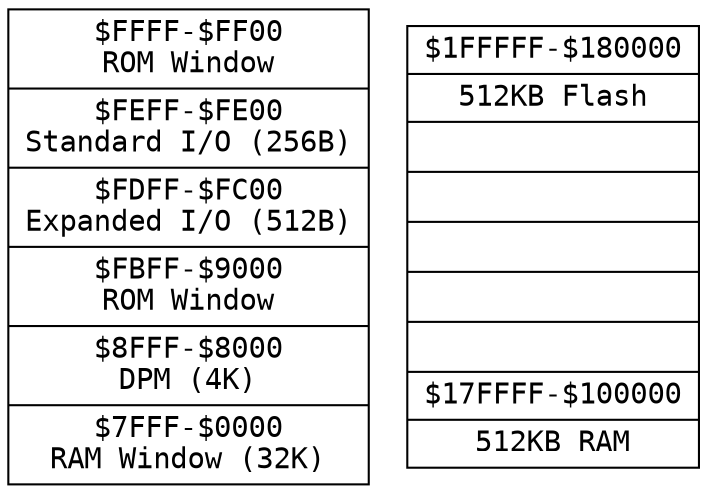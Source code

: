 digraph memory_map {
    rankdir=TB;
    node [shape=record, fontname="monospace"];
    
    subgraph cluster_segment0 {
        label="Segment 0 (A20=0)\n(16 shadows $000000-$0FFFFF)";
        style=dashed;
        
        seg0 [label="{$FFFF-$FF00\nROM Window|$FEFF-$FE00\nStandard I/O (256B)|$FDFF-$FC00\nExpanded I/O (512B)|$FBFF-$9000\nROM Window|$8FFF-$8000\nDPM (4K)|$7FFF-$0000\nRAM Window (32K)}"];
    }
    
    subgraph cluster_extended {
        label="Extended Memory (A20=1)\n($100000-$1FFFFF)";
        style=dashed;
        
        ext_mem [label="{$1FFFFF-$180000|512KB Flash|\n|\n|\n|\n|\n|$17FFFF-$100000|512KB RAM}"];
    }
    
    {rank=same; seg0 ext_mem}
}
